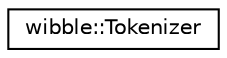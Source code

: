 digraph G
{
  edge [fontname="Helvetica",fontsize="10",labelfontname="Helvetica",labelfontsize="10"];
  node [fontname="Helvetica",fontsize="10",shape=record];
  rankdir="LR";
  Node1 [label="wibble::Tokenizer",height=0.2,width=0.4,color="black", fillcolor="white", style="filled",URL="$classwibble_1_1Tokenizer.html"];
}
